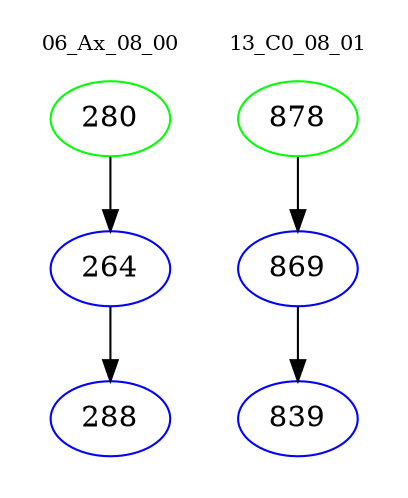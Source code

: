 digraph{
subgraph cluster_0 {
color = white
label = "06_Ax_08_00";
fontsize=10;
T0_280 [label="280", color="green"]
T0_280 -> T0_264 [color="black"]
T0_264 [label="264", color="blue"]
T0_264 -> T0_288 [color="black"]
T0_288 [label="288", color="blue"]
}
subgraph cluster_1 {
color = white
label = "13_C0_08_01";
fontsize=10;
T1_878 [label="878", color="green"]
T1_878 -> T1_869 [color="black"]
T1_869 [label="869", color="blue"]
T1_869 -> T1_839 [color="black"]
T1_839 [label="839", color="blue"]
}
}
